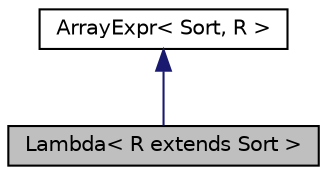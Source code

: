 digraph "Lambda&lt; R extends Sort &gt;"
{
 // LATEX_PDF_SIZE
  edge [fontname="Helvetica",fontsize="10",labelfontname="Helvetica",labelfontsize="10"];
  node [fontname="Helvetica",fontsize="10",shape=record];
  Node1 [label="Lambda\< R extends Sort \>",height=0.2,width=0.4,color="black", fillcolor="grey75", style="filled", fontcolor="black",tooltip=" "];
  Node2 -> Node1 [dir="back",color="midnightblue",fontsize="10",style="solid",fontname="Helvetica"];
  Node2 [label="ArrayExpr\< Sort, R \>",height=0.2,width=0.4,color="black", fillcolor="white", style="filled",URL="$classcom_1_1microsoft_1_1z3_1_1_array_expr.html",tooltip=" "];
}
